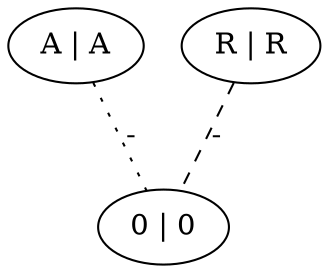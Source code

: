 graph G {
	0 [ label="A | A" ]
	1 [ label="R | R" ]
	2 [ label="0 | 0" ]
	0 -- 2 [ style=dotted label="-" ]
	1 -- 2 [ style=dashed label="-" ]
}
